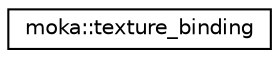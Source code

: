digraph "Graphical Class Hierarchy"
{
 // LATEX_PDF_SIZE
  edge [fontname="Helvetica",fontsize="10",labelfontname="Helvetica",labelfontsize="10"];
  node [fontname="Helvetica",fontsize="10",shape=record];
  rankdir="LR";
  Node0 [label="moka::texture_binding",height=0.2,width=0.4,color="black", fillcolor="white", style="filled",URL="$structmoka_1_1texture__binding.html",tooltip=" "];
}
